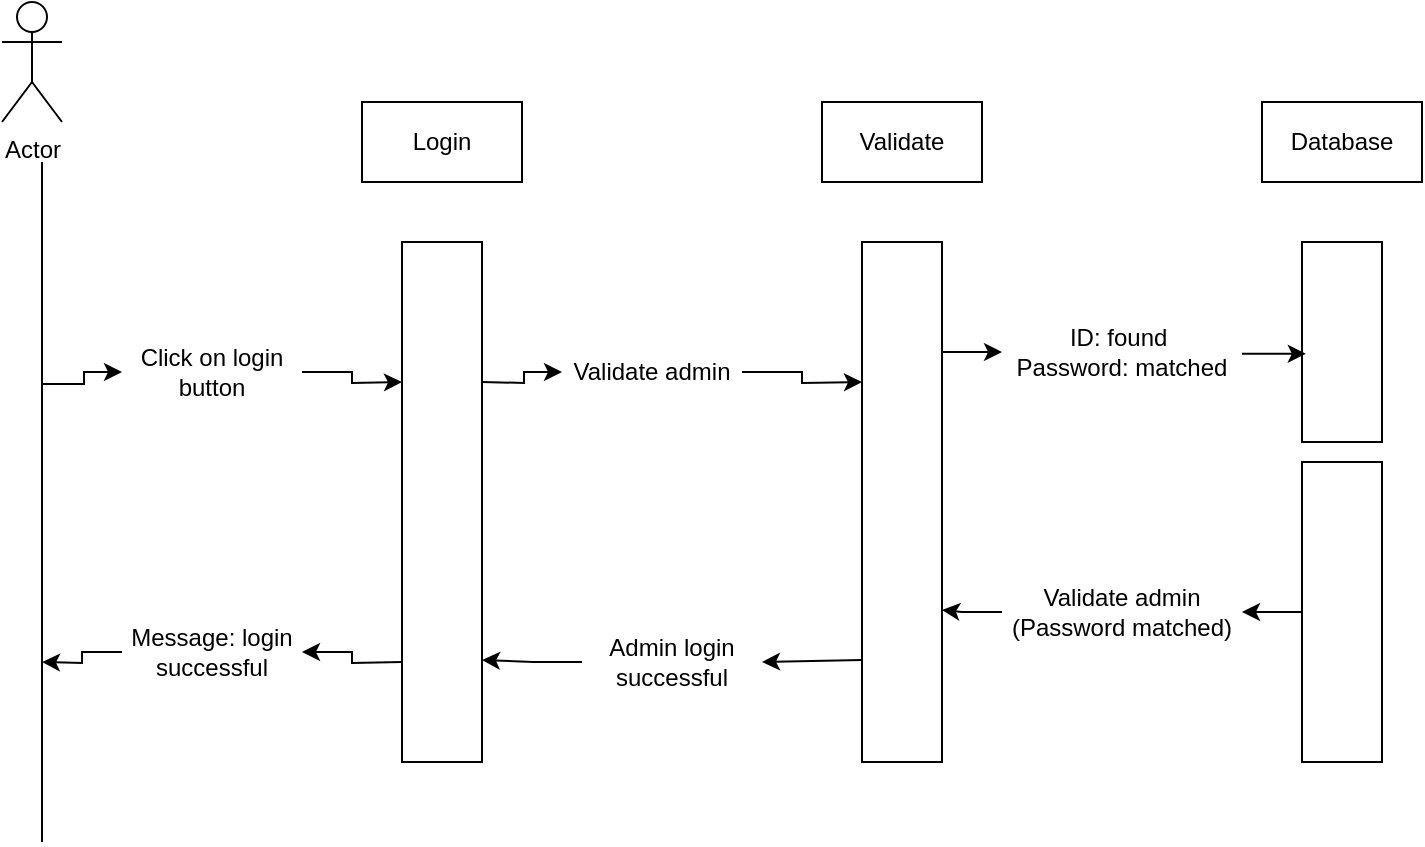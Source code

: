 <mxfile version="24.4.2" type="github" pages="2">
  <diagram name="Page-1" id="HAix57_kUoFhauAfbDWD">
    <mxGraphModel dx="993" dy="448" grid="1" gridSize="10" guides="1" tooltips="1" connect="1" arrows="1" fold="1" page="1" pageScale="1" pageWidth="850" pageHeight="1100" math="0" shadow="0">
      <root>
        <mxCell id="0" />
        <mxCell id="1" parent="0" />
        <mxCell id="P5kx9eclurCtDU5dfIiW-1" value="" style="endArrow=none;html=1;rounded=0;" edge="1" parent="1">
          <mxGeometry width="50" height="50" relative="1" as="geometry">
            <mxPoint x="80" y="640" as="sourcePoint" />
            <mxPoint x="80" y="300" as="targetPoint" />
          </mxGeometry>
        </mxCell>
        <mxCell id="TpWhKoBYvTjyZrkxc60j-1" style="edgeStyle=orthogonalEdgeStyle;rounded=0;orthogonalLoop=1;jettySize=auto;html=1;" edge="1" parent="1" source="TpWhKoBYvTjyZrkxc60j-5">
          <mxGeometry relative="1" as="geometry">
            <mxPoint x="80" y="550" as="targetPoint" />
            <mxPoint x="260" y="550.0" as="sourcePoint" />
          </mxGeometry>
        </mxCell>
        <mxCell id="TpWhKoBYvTjyZrkxc60j-2" style="edgeStyle=orthogonalEdgeStyle;rounded=0;orthogonalLoop=1;jettySize=auto;html=1;" edge="1" parent="1" source="TpWhKoBYvTjyZrkxc60j-3">
          <mxGeometry relative="1" as="geometry">
            <mxPoint x="260" y="410" as="targetPoint" />
            <mxPoint x="80" y="410" as="sourcePoint" />
          </mxGeometry>
        </mxCell>
        <mxCell id="TpWhKoBYvTjyZrkxc60j-7" style="edgeStyle=orthogonalEdgeStyle;rounded=0;orthogonalLoop=1;jettySize=auto;html=1;entryX=0;entryY=0.5;entryDx=0;entryDy=0;" edge="1" parent="1" source="TpWhKoBYvTjyZrkxc60j-9">
          <mxGeometry relative="1" as="geometry">
            <mxPoint x="300" y="410" as="sourcePoint" />
            <mxPoint x="490" y="410" as="targetPoint" />
          </mxGeometry>
        </mxCell>
        <mxCell id="P5kx9eclurCtDU5dfIiW-3" value="" style="rounded=0;whiteSpace=wrap;html=1;" vertex="1" parent="1">
          <mxGeometry x="260" y="340" width="40" height="260" as="geometry" />
        </mxCell>
        <mxCell id="TpWhKoBYvTjyZrkxc60j-8" style="edgeStyle=orthogonalEdgeStyle;rounded=0;orthogonalLoop=1;jettySize=auto;html=1;entryX=1;entryY=0.5;entryDx=0;entryDy=0;" edge="1" parent="1" source="TpWhKoBYvTjyZrkxc60j-12">
          <mxGeometry relative="1" as="geometry">
            <mxPoint x="490" y="549" as="sourcePoint" />
            <mxPoint x="300" y="549" as="targetPoint" />
          </mxGeometry>
        </mxCell>
        <mxCell id="TpWhKoBYvTjyZrkxc60j-20" style="edgeStyle=orthogonalEdgeStyle;rounded=0;orthogonalLoop=1;jettySize=auto;html=1;entryX=0;entryY=0.5;entryDx=0;entryDy=0;" edge="1" parent="1" source="P5kx9eclurCtDU5dfIiW-4" target="TpWhKoBYvTjyZrkxc60j-18">
          <mxGeometry relative="1" as="geometry">
            <Array as="points">
              <mxPoint x="540" y="395" />
              <mxPoint x="540" y="395" />
            </Array>
          </mxGeometry>
        </mxCell>
        <mxCell id="P5kx9eclurCtDU5dfIiW-4" value="" style="rounded=0;whiteSpace=wrap;html=1;" vertex="1" parent="1">
          <mxGeometry x="490" y="340" width="40" height="260" as="geometry" />
        </mxCell>
        <mxCell id="P5kx9eclurCtDU5dfIiW-5" value="" style="rounded=0;whiteSpace=wrap;html=1;" vertex="1" parent="1">
          <mxGeometry x="710" y="340" width="40" height="100" as="geometry" />
        </mxCell>
        <mxCell id="P5kx9eclurCtDU5dfIiW-6" value="" style="rounded=0;whiteSpace=wrap;html=1;" vertex="1" parent="1">
          <mxGeometry x="710" y="450" width="40" height="150" as="geometry" />
        </mxCell>
        <mxCell id="P5kx9eclurCtDU5dfIiW-7" value="Login" style="rounded=0;whiteSpace=wrap;html=1;" vertex="1" parent="1">
          <mxGeometry x="240" y="270" width="80" height="40" as="geometry" />
        </mxCell>
        <mxCell id="P5kx9eclurCtDU5dfIiW-8" value="Validate" style="rounded=0;whiteSpace=wrap;html=1;" vertex="1" parent="1">
          <mxGeometry x="470" y="270" width="80" height="40" as="geometry" />
        </mxCell>
        <mxCell id="P5kx9eclurCtDU5dfIiW-9" value="Database" style="rounded=0;whiteSpace=wrap;html=1;" vertex="1" parent="1">
          <mxGeometry x="690" y="270" width="80" height="40" as="geometry" />
        </mxCell>
        <mxCell id="P5kx9eclurCtDU5dfIiW-10" value="Actor" style="shape=umlActor;verticalLabelPosition=bottom;verticalAlign=top;html=1;outlineConnect=0;" vertex="1" parent="1">
          <mxGeometry x="60" y="220" width="30" height="60" as="geometry" />
        </mxCell>
        <mxCell id="TpWhKoBYvTjyZrkxc60j-4" value="" style="edgeStyle=orthogonalEdgeStyle;rounded=0;orthogonalLoop=1;jettySize=auto;html=1;" edge="1" parent="1" target="TpWhKoBYvTjyZrkxc60j-3">
          <mxGeometry relative="1" as="geometry">
            <mxPoint x="260" y="410" as="targetPoint" />
            <mxPoint x="80" y="410" as="sourcePoint" />
            <Array as="points">
              <mxPoint x="101" y="411" />
              <mxPoint x="101" y="405" />
            </Array>
          </mxGeometry>
        </mxCell>
        <mxCell id="TpWhKoBYvTjyZrkxc60j-3" value="Click on login button" style="text;html=1;align=center;verticalAlign=middle;whiteSpace=wrap;rounded=0;" vertex="1" parent="1">
          <mxGeometry x="120" y="390" width="90" height="30" as="geometry" />
        </mxCell>
        <mxCell id="TpWhKoBYvTjyZrkxc60j-6" value="" style="edgeStyle=orthogonalEdgeStyle;rounded=0;orthogonalLoop=1;jettySize=auto;html=1;" edge="1" parent="1" target="TpWhKoBYvTjyZrkxc60j-5">
          <mxGeometry relative="1" as="geometry">
            <mxPoint x="80" y="550" as="targetPoint" />
            <mxPoint x="260" y="550.0" as="sourcePoint" />
          </mxGeometry>
        </mxCell>
        <mxCell id="TpWhKoBYvTjyZrkxc60j-5" value="Message: login successful" style="text;html=1;align=center;verticalAlign=middle;whiteSpace=wrap;rounded=0;" vertex="1" parent="1">
          <mxGeometry x="120" y="530" width="90" height="30" as="geometry" />
        </mxCell>
        <mxCell id="TpWhKoBYvTjyZrkxc60j-11" value="" style="edgeStyle=orthogonalEdgeStyle;rounded=0;orthogonalLoop=1;jettySize=auto;html=1;entryX=0;entryY=0.5;entryDx=0;entryDy=0;" edge="1" parent="1" target="TpWhKoBYvTjyZrkxc60j-9">
          <mxGeometry relative="1" as="geometry">
            <mxPoint x="300" y="410" as="sourcePoint" />
            <mxPoint x="490" y="410" as="targetPoint" />
          </mxGeometry>
        </mxCell>
        <mxCell id="TpWhKoBYvTjyZrkxc60j-9" value="Validate admin" style="text;html=1;align=center;verticalAlign=middle;whiteSpace=wrap;rounded=0;" vertex="1" parent="1">
          <mxGeometry x="340" y="390" width="90" height="30" as="geometry" />
        </mxCell>
        <mxCell id="TpWhKoBYvTjyZrkxc60j-13" value="" style="edgeStyle=orthogonalEdgeStyle;rounded=0;orthogonalLoop=1;jettySize=auto;html=1;entryX=1;entryY=0.5;entryDx=0;entryDy=0;" edge="1" parent="1" target="TpWhKoBYvTjyZrkxc60j-12">
          <mxGeometry relative="1" as="geometry">
            <mxPoint x="490" y="549" as="sourcePoint" />
            <mxPoint x="300" y="549" as="targetPoint" />
          </mxGeometry>
        </mxCell>
        <mxCell id="TpWhKoBYvTjyZrkxc60j-12" value="Admin login successful" style="text;html=1;align=center;verticalAlign=middle;whiteSpace=wrap;rounded=0;" vertex="1" parent="1">
          <mxGeometry x="350" y="535" width="90" height="30" as="geometry" />
        </mxCell>
        <mxCell id="TpWhKoBYvTjyZrkxc60j-14" style="edgeStyle=orthogonalEdgeStyle;rounded=0;orthogonalLoop=1;jettySize=auto;html=1;entryX=0.048;entryY=0.559;entryDx=0;entryDy=0;entryPerimeter=0;" edge="1" parent="1" source="TpWhKoBYvTjyZrkxc60j-18" target="P5kx9eclurCtDU5dfIiW-5">
          <mxGeometry relative="1" as="geometry">
            <Array as="points">
              <mxPoint x="580" y="396" />
              <mxPoint x="580" y="396" />
            </Array>
          </mxGeometry>
        </mxCell>
        <mxCell id="TpWhKoBYvTjyZrkxc60j-15" style="edgeStyle=orthogonalEdgeStyle;rounded=0;orthogonalLoop=1;jettySize=auto;html=1;" edge="1" parent="1" source="TpWhKoBYvTjyZrkxc60j-16">
          <mxGeometry relative="1" as="geometry">
            <mxPoint x="530" y="524" as="targetPoint" />
          </mxGeometry>
        </mxCell>
        <mxCell id="TpWhKoBYvTjyZrkxc60j-17" value="" style="edgeStyle=orthogonalEdgeStyle;rounded=0;orthogonalLoop=1;jettySize=auto;html=1;" edge="1" parent="1" source="P5kx9eclurCtDU5dfIiW-6" target="TpWhKoBYvTjyZrkxc60j-16">
          <mxGeometry relative="1" as="geometry">
            <mxPoint x="710" y="525" as="sourcePoint" />
            <mxPoint x="530" y="524" as="targetPoint" />
          </mxGeometry>
        </mxCell>
        <mxCell id="TpWhKoBYvTjyZrkxc60j-16" value="Validate admin (Password matched)" style="text;html=1;align=center;verticalAlign=middle;whiteSpace=wrap;rounded=0;" vertex="1" parent="1">
          <mxGeometry x="560" y="510" width="120" height="30" as="geometry" />
        </mxCell>
        <mxCell id="TpWhKoBYvTjyZrkxc60j-18" value="&lt;div&gt;ID: found&amp;nbsp;&lt;/div&gt;&lt;div&gt;Password: matched&lt;/div&gt;" style="text;html=1;align=center;verticalAlign=middle;whiteSpace=wrap;rounded=0;" vertex="1" parent="1">
          <mxGeometry x="560" y="380" width="120" height="30" as="geometry" />
        </mxCell>
      </root>
    </mxGraphModel>
  </diagram>
  <diagram id="mY6xaUp_AEzl2oP1fs6A" name="Page-2">
    <mxGraphModel dx="1985" dy="895" grid="1" gridSize="10" guides="1" tooltips="1" connect="1" arrows="1" fold="1" page="1" pageScale="1" pageWidth="850" pageHeight="1100" math="0" shadow="0">
      <root>
        <mxCell id="0" />
        <mxCell id="1" parent="0" />
        <mxCell id="qcWmt_7-_qkY_qiTGlPZ-8" value="" style="rounded=0;whiteSpace=wrap;html=1;" vertex="1" parent="1">
          <mxGeometry x="220" y="90" width="410" height="960" as="geometry" />
        </mxCell>
        <mxCell id="qcWmt_7-_qkY_qiTGlPZ-1" value="Visit Website" style="ellipse;whiteSpace=wrap;html=1;" vertex="1" parent="1">
          <mxGeometry x="290" y="120" width="220" height="60" as="geometry" />
        </mxCell>
        <mxCell id="qcWmt_7-_qkY_qiTGlPZ-2" value="Schedule appointment" style="ellipse;whiteSpace=wrap;html=1;" vertex="1" parent="1">
          <mxGeometry x="290" y="200" width="220" height="60" as="geometry" />
        </mxCell>
        <mxCell id="qcWmt_7-_qkY_qiTGlPZ-3" value="Contact doctor" style="ellipse;whiteSpace=wrap;html=1;" vertex="1" parent="1">
          <mxGeometry x="290" y="280" width="220" height="60" as="geometry" />
        </mxCell>
        <mxCell id="qcWmt_7-_qkY_qiTGlPZ-4" value="Login" style="ellipse;whiteSpace=wrap;html=1;" vertex="1" parent="1">
          <mxGeometry x="290" y="400" width="220" height="60" as="geometry" />
        </mxCell>
        <mxCell id="qcWmt_7-_qkY_qiTGlPZ-5" value="Logout" style="ellipse;whiteSpace=wrap;html=1;" vertex="1" parent="1">
          <mxGeometry x="290" y="480" width="220" height="60" as="geometry" />
        </mxCell>
        <mxCell id="qcWmt_7-_qkY_qiTGlPZ-6" value="Update patient information" style="ellipse;whiteSpace=wrap;html=1;" vertex="1" parent="1">
          <mxGeometry x="287.5" y="730" width="220" height="60" as="geometry" />
        </mxCell>
        <mxCell id="qcWmt_7-_qkY_qiTGlPZ-7" value="Add/remove department" style="ellipse;whiteSpace=wrap;html=1;" vertex="1" parent="1">
          <mxGeometry x="287.5" y="810" width="220" height="60" as="geometry" />
        </mxCell>
        <mxCell id="50ibuqz27vsXGFiZqZsY-11" style="rounded=0;orthogonalLoop=1;jettySize=auto;html=1;entryX=0;entryY=0.5;entryDx=0;entryDy=0;" edge="1" parent="1" source="qcWmt_7-_qkY_qiTGlPZ-10" target="qcWmt_7-_qkY_qiTGlPZ-1">
          <mxGeometry relative="1" as="geometry" />
        </mxCell>
        <mxCell id="50ibuqz27vsXGFiZqZsY-12" style="edgeStyle=orthogonalEdgeStyle;rounded=0;orthogonalLoop=1;jettySize=auto;html=1;entryX=0;entryY=0.5;entryDx=0;entryDy=0;" edge="1" parent="1" source="qcWmt_7-_qkY_qiTGlPZ-10" target="qcWmt_7-_qkY_qiTGlPZ-2">
          <mxGeometry relative="1" as="geometry" />
        </mxCell>
        <mxCell id="50ibuqz27vsXGFiZqZsY-14" style="rounded=0;orthogonalLoop=1;jettySize=auto;html=1;entryX=0;entryY=0.5;entryDx=0;entryDy=0;" edge="1" parent="1" source="qcWmt_7-_qkY_qiTGlPZ-10" target="qcWmt_7-_qkY_qiTGlPZ-3">
          <mxGeometry relative="1" as="geometry" />
        </mxCell>
        <mxCell id="qcWmt_7-_qkY_qiTGlPZ-10" value="User/ Patient" style="shape=umlActor;verticalLabelPosition=bottom;verticalAlign=top;html=1;outlineConnect=0;" vertex="1" parent="1">
          <mxGeometry x="70" y="200" width="30" height="60" as="geometry" />
        </mxCell>
        <mxCell id="50ibuqz27vsXGFiZqZsY-15" style="rounded=0;orthogonalLoop=1;jettySize=auto;html=1;entryX=0;entryY=0.5;entryDx=0;entryDy=0;" edge="1" parent="1" source="qcWmt_7-_qkY_qiTGlPZ-11" target="qcWmt_7-_qkY_qiTGlPZ-4">
          <mxGeometry relative="1" as="geometry" />
        </mxCell>
        <mxCell id="50ibuqz27vsXGFiZqZsY-17" style="rounded=0;orthogonalLoop=1;jettySize=auto;html=1;entryX=0;entryY=0.5;entryDx=0;entryDy=0;" edge="1" parent="1" source="qcWmt_7-_qkY_qiTGlPZ-11" target="50ibuqz27vsXGFiZqZsY-3">
          <mxGeometry relative="1" as="geometry" />
        </mxCell>
        <mxCell id="50ibuqz27vsXGFiZqZsY-18" style="rounded=0;orthogonalLoop=1;jettySize=auto;html=1;entryX=0;entryY=0.5;entryDx=0;entryDy=0;" edge="1" parent="1" source="qcWmt_7-_qkY_qiTGlPZ-11" target="50ibuqz27vsXGFiZqZsY-4">
          <mxGeometry relative="1" as="geometry" />
        </mxCell>
        <mxCell id="50ibuqz27vsXGFiZqZsY-19" style="rounded=0;orthogonalLoop=1;jettySize=auto;html=1;entryX=0;entryY=0.5;entryDx=0;entryDy=0;" edge="1" parent="1" source="qcWmt_7-_qkY_qiTGlPZ-11" target="qcWmt_7-_qkY_qiTGlPZ-6">
          <mxGeometry relative="1" as="geometry" />
        </mxCell>
        <mxCell id="50ibuqz27vsXGFiZqZsY-20" style="rounded=0;orthogonalLoop=1;jettySize=auto;html=1;entryX=0;entryY=0.5;entryDx=0;entryDy=0;" edge="1" parent="1" source="qcWmt_7-_qkY_qiTGlPZ-11" target="qcWmt_7-_qkY_qiTGlPZ-7">
          <mxGeometry relative="1" as="geometry" />
        </mxCell>
        <mxCell id="50ibuqz27vsXGFiZqZsY-21" style="rounded=0;orthogonalLoop=1;jettySize=auto;html=1;entryX=0;entryY=0.5;entryDx=0;entryDy=0;" edge="1" parent="1" source="qcWmt_7-_qkY_qiTGlPZ-11" target="50ibuqz27vsXGFiZqZsY-1">
          <mxGeometry relative="1" as="geometry" />
        </mxCell>
        <mxCell id="50ibuqz27vsXGFiZqZsY-22" style="rounded=0;orthogonalLoop=1;jettySize=auto;html=1;entryX=0;entryY=0.5;entryDx=0;entryDy=0;" edge="1" parent="1" source="qcWmt_7-_qkY_qiTGlPZ-11" target="50ibuqz27vsXGFiZqZsY-2">
          <mxGeometry relative="1" as="geometry" />
        </mxCell>
        <mxCell id="qcWmt_7-_qkY_qiTGlPZ-11" value="Admin" style="shape=umlActor;verticalLabelPosition=bottom;verticalAlign=top;html=1;outlineConnect=0;" vertex="1" parent="1">
          <mxGeometry x="50" y="640" width="30" height="60" as="geometry" />
        </mxCell>
        <mxCell id="50ibuqz27vsXGFiZqZsY-1" value="Update doctor information" style="ellipse;whiteSpace=wrap;html=1;" vertex="1" parent="1">
          <mxGeometry x="282.5" y="890" width="220" height="60" as="geometry" />
        </mxCell>
        <mxCell id="50ibuqz27vsXGFiZqZsY-2" value="Manage website info" style="ellipse;whiteSpace=wrap;html=1;" vertex="1" parent="1">
          <mxGeometry x="282.5" y="970" width="220" height="60" as="geometry" />
        </mxCell>
        <mxCell id="50ibuqz27vsXGFiZqZsY-7" style="edgeStyle=orthogonalEdgeStyle;rounded=0;orthogonalLoop=1;jettySize=auto;html=1;entryX=0.5;entryY=0;entryDx=0;entryDy=0;curved=1;" edge="1" parent="1" source="50ibuqz27vsXGFiZqZsY-3" target="50ibuqz27vsXGFiZqZsY-5">
          <mxGeometry relative="1" as="geometry" />
        </mxCell>
        <mxCell id="50ibuqz27vsXGFiZqZsY-3" value="Manage patient information" style="ellipse;whiteSpace=wrap;html=1;" vertex="1" parent="1">
          <mxGeometry x="290" y="570" width="220" height="60" as="geometry" />
        </mxCell>
        <mxCell id="50ibuqz27vsXGFiZqZsY-9" style="edgeStyle=orthogonalEdgeStyle;rounded=0;orthogonalLoop=1;jettySize=auto;html=1;entryX=0.5;entryY=0;entryDx=0;entryDy=0;curved=1;" edge="1" parent="1" source="50ibuqz27vsXGFiZqZsY-4" target="50ibuqz27vsXGFiZqZsY-6">
          <mxGeometry relative="1" as="geometry" />
        </mxCell>
        <mxCell id="50ibuqz27vsXGFiZqZsY-4" value="Validate and save patient data" style="ellipse;whiteSpace=wrap;html=1;" vertex="1" parent="1">
          <mxGeometry x="285" y="650" width="220" height="60" as="geometry" />
        </mxCell>
        <mxCell id="50ibuqz27vsXGFiZqZsY-5" value="&amp;lt;&amp;lt;Include&amp;gt;&amp;gt;" style="text;html=1;align=center;verticalAlign=middle;whiteSpace=wrap;rounded=0;" vertex="1" parent="1">
          <mxGeometry x="540" y="630" width="60" height="30" as="geometry" />
        </mxCell>
        <mxCell id="50ibuqz27vsXGFiZqZsY-10" style="edgeStyle=orthogonalEdgeStyle;rounded=0;orthogonalLoop=1;jettySize=auto;html=1;exitX=0.5;exitY=1;exitDx=0;exitDy=0;curved=1;" edge="1" parent="1" source="50ibuqz27vsXGFiZqZsY-6" target="qcWmt_7-_qkY_qiTGlPZ-6">
          <mxGeometry relative="1" as="geometry" />
        </mxCell>
        <mxCell id="50ibuqz27vsXGFiZqZsY-6" value="&amp;lt;&amp;lt;extend&amp;gt;&amp;gt;" style="text;html=1;align=center;verticalAlign=middle;whiteSpace=wrap;rounded=0;" vertex="1" parent="1">
          <mxGeometry x="540" y="710" width="60" height="30" as="geometry" />
        </mxCell>
        <mxCell id="50ibuqz27vsXGFiZqZsY-8" style="edgeStyle=orthogonalEdgeStyle;rounded=0;orthogonalLoop=1;jettySize=auto;html=1;entryX=0.934;entryY=0.252;entryDx=0;entryDy=0;entryPerimeter=0;curved=1;" edge="1" parent="1" source="50ibuqz27vsXGFiZqZsY-5" target="50ibuqz27vsXGFiZqZsY-4">
          <mxGeometry relative="1" as="geometry">
            <Array as="points">
              <mxPoint x="560" y="670" />
              <mxPoint x="501" y="670" />
              <mxPoint x="501" y="665" />
            </Array>
          </mxGeometry>
        </mxCell>
        <mxCell id="50ibuqz27vsXGFiZqZsY-16" style="rounded=0;orthogonalLoop=1;jettySize=auto;html=1;entryX=0.047;entryY=0.579;entryDx=0;entryDy=0;entryPerimeter=0;" edge="1" parent="1" source="qcWmt_7-_qkY_qiTGlPZ-11" target="qcWmt_7-_qkY_qiTGlPZ-5">
          <mxGeometry relative="1" as="geometry" />
        </mxCell>
      </root>
    </mxGraphModel>
  </diagram>
</mxfile>
